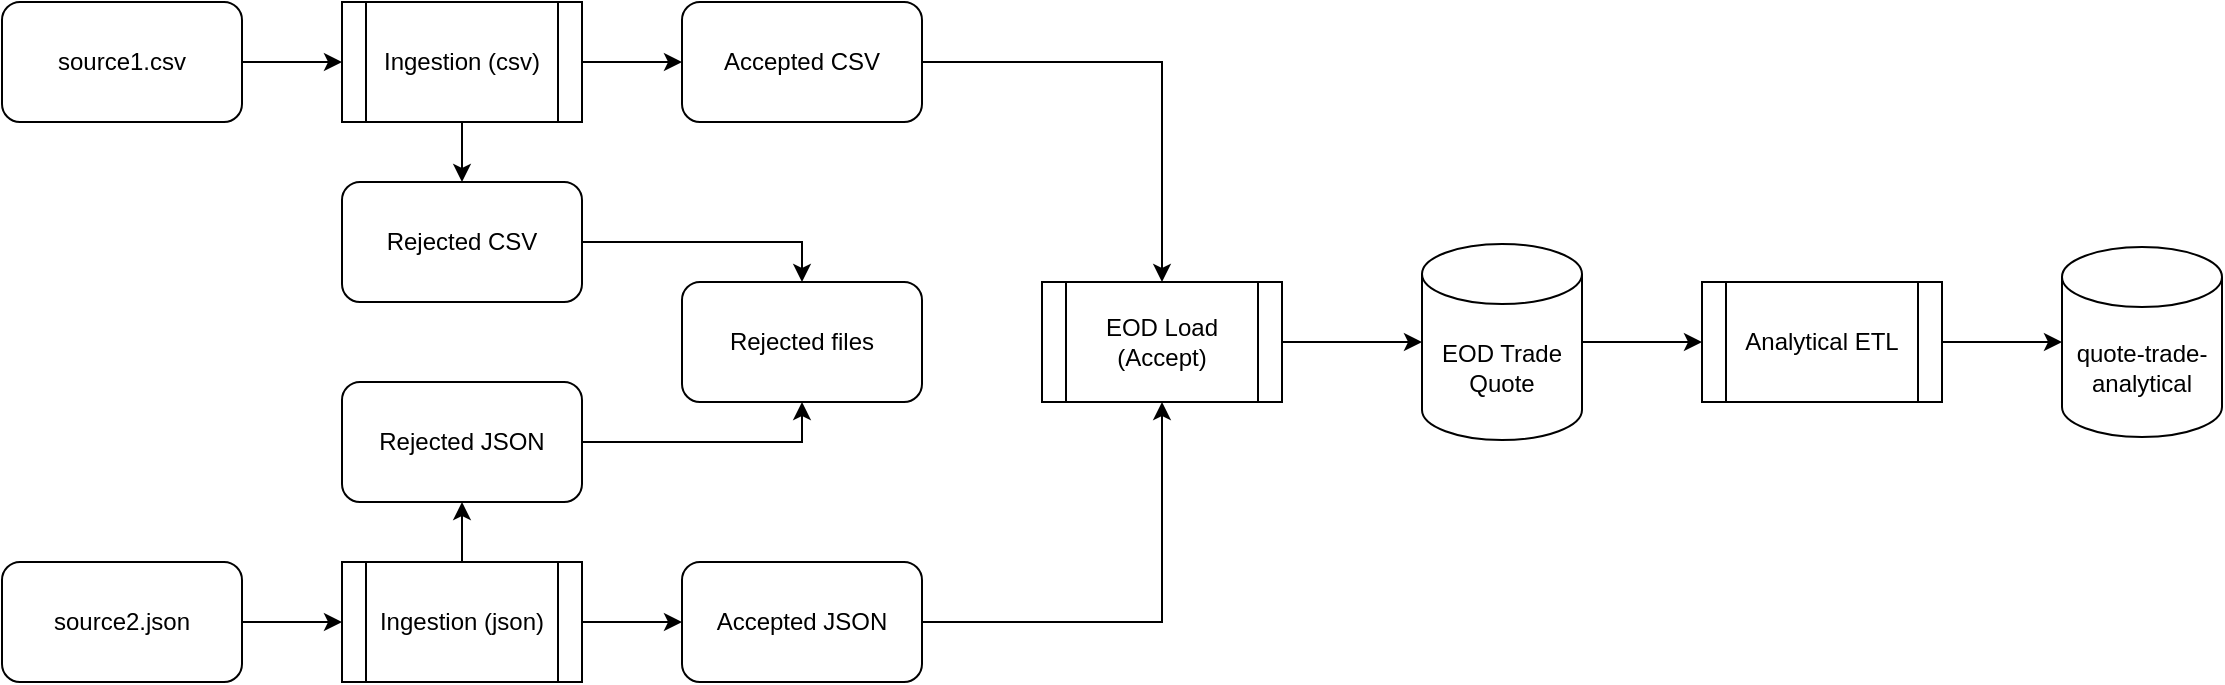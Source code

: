 <mxfile version="14.2.6" type="google"><diagram id="jyX-RkfSGaKuJhJSvgPC" name="Page-1"><mxGraphModel dx="2277" dy="794" grid="1" gridSize="10" guides="1" tooltips="1" connect="1" arrows="1" fold="1" page="1" pageScale="1" pageWidth="850" pageHeight="1100" math="0" shadow="0"><root><mxCell id="0"/><mxCell id="1" parent="0"/><mxCell id="D2hwKeffBSGAtvYsoGk7-27" style="edgeStyle=orthogonalEdgeStyle;rounded=0;orthogonalLoop=1;jettySize=auto;html=1;exitX=1;exitY=0.5;exitDx=0;exitDy=0;entryX=0;entryY=0.5;entryDx=0;entryDy=0;entryPerimeter=0;" edge="1" parent="1" source="D2hwKeffBSGAtvYsoGk7-1" target="D2hwKeffBSGAtvYsoGk7-13"><mxGeometry relative="1" as="geometry"/></mxCell><mxCell id="D2hwKeffBSGAtvYsoGk7-1" value="Analytical ETL" style="shape=process;whiteSpace=wrap;html=1;backgroundOutline=1;" vertex="1" parent="1"><mxGeometry x="770" y="230" width="120" height="60" as="geometry"/></mxCell><mxCell id="D2hwKeffBSGAtvYsoGk7-19" style="edgeStyle=orthogonalEdgeStyle;rounded=0;orthogonalLoop=1;jettySize=auto;html=1;exitX=0.5;exitY=0;exitDx=0;exitDy=0;entryX=0.5;entryY=1;entryDx=0;entryDy=0;" edge="1" parent="1" source="D2hwKeffBSGAtvYsoGk7-2" target="D2hwKeffBSGAtvYsoGk7-5"><mxGeometry relative="1" as="geometry"/></mxCell><mxCell id="D2hwKeffBSGAtvYsoGk7-22" style="edgeStyle=orthogonalEdgeStyle;rounded=0;orthogonalLoop=1;jettySize=auto;html=1;exitX=1;exitY=0.5;exitDx=0;exitDy=0;entryX=0;entryY=0.5;entryDx=0;entryDy=0;" edge="1" parent="1" source="D2hwKeffBSGAtvYsoGk7-2" target="D2hwKeffBSGAtvYsoGk7-11"><mxGeometry relative="1" as="geometry"/></mxCell><mxCell id="D2hwKeffBSGAtvYsoGk7-2" value="Ingestion (json)" style="shape=process;whiteSpace=wrap;html=1;backgroundOutline=1;" vertex="1" parent="1"><mxGeometry x="90" y="370" width="120" height="60" as="geometry"/></mxCell><mxCell id="D2hwKeffBSGAtvYsoGk7-16" style="edgeStyle=orthogonalEdgeStyle;rounded=0;orthogonalLoop=1;jettySize=auto;html=1;exitX=0.5;exitY=1;exitDx=0;exitDy=0;entryX=0.5;entryY=0;entryDx=0;entryDy=0;" edge="1" parent="1" source="D2hwKeffBSGAtvYsoGk7-3" target="D2hwKeffBSGAtvYsoGk7-10"><mxGeometry relative="1" as="geometry"/></mxCell><mxCell id="D2hwKeffBSGAtvYsoGk7-17" style="edgeStyle=orthogonalEdgeStyle;rounded=0;orthogonalLoop=1;jettySize=auto;html=1;exitX=1;exitY=0.5;exitDx=0;exitDy=0;entryX=0;entryY=0.5;entryDx=0;entryDy=0;" edge="1" parent="1" source="D2hwKeffBSGAtvYsoGk7-3" target="D2hwKeffBSGAtvYsoGk7-9"><mxGeometry relative="1" as="geometry"/></mxCell><mxCell id="D2hwKeffBSGAtvYsoGk7-3" value="Ingestion (csv)" style="shape=process;whiteSpace=wrap;html=1;backgroundOutline=1;" vertex="1" parent="1"><mxGeometry x="90" y="90" width="120" height="60" as="geometry"/></mxCell><mxCell id="D2hwKeffBSGAtvYsoGk7-25" style="edgeStyle=orthogonalEdgeStyle;rounded=0;orthogonalLoop=1;jettySize=auto;html=1;exitX=1;exitY=0.5;exitDx=0;exitDy=0;entryX=0;entryY=0.5;entryDx=0;entryDy=0;entryPerimeter=0;" edge="1" parent="1" source="D2hwKeffBSGAtvYsoGk7-4" target="D2hwKeffBSGAtvYsoGk7-14"><mxGeometry relative="1" as="geometry"/></mxCell><mxCell id="D2hwKeffBSGAtvYsoGk7-4" value="EOD Load (Accept)" style="shape=process;whiteSpace=wrap;html=1;backgroundOutline=1;" vertex="1" parent="1"><mxGeometry x="440" y="230" width="120" height="60" as="geometry"/></mxCell><mxCell id="D2hwKeffBSGAtvYsoGk7-21" style="edgeStyle=orthogonalEdgeStyle;rounded=0;orthogonalLoop=1;jettySize=auto;html=1;exitX=1;exitY=0.5;exitDx=0;exitDy=0;entryX=0.5;entryY=1;entryDx=0;entryDy=0;" edge="1" parent="1" source="D2hwKeffBSGAtvYsoGk7-5" target="D2hwKeffBSGAtvYsoGk7-6"><mxGeometry relative="1" as="geometry"/></mxCell><mxCell id="D2hwKeffBSGAtvYsoGk7-5" value="Rejected JSON" style="rounded=1;whiteSpace=wrap;html=1;" vertex="1" parent="1"><mxGeometry x="90" y="280" width="120" height="60" as="geometry"/></mxCell><mxCell id="D2hwKeffBSGAtvYsoGk7-6" value="Rejected files" style="rounded=1;whiteSpace=wrap;html=1;" vertex="1" parent="1"><mxGeometry x="260" y="230" width="120" height="60" as="geometry"/></mxCell><mxCell id="D2hwKeffBSGAtvYsoGk7-15" style="edgeStyle=orthogonalEdgeStyle;rounded=0;orthogonalLoop=1;jettySize=auto;html=1;exitX=1;exitY=0.5;exitDx=0;exitDy=0;entryX=0;entryY=0.5;entryDx=0;entryDy=0;" edge="1" parent="1" source="D2hwKeffBSGAtvYsoGk7-7" target="D2hwKeffBSGAtvYsoGk7-3"><mxGeometry relative="1" as="geometry"/></mxCell><mxCell id="D2hwKeffBSGAtvYsoGk7-7" value="source1.csv" style="rounded=1;whiteSpace=wrap;html=1;" vertex="1" parent="1"><mxGeometry x="-80" y="90" width="120" height="60" as="geometry"/></mxCell><mxCell id="D2hwKeffBSGAtvYsoGk7-18" style="edgeStyle=orthogonalEdgeStyle;rounded=0;orthogonalLoop=1;jettySize=auto;html=1;exitX=1;exitY=0.5;exitDx=0;exitDy=0;entryX=0;entryY=0.5;entryDx=0;entryDy=0;" edge="1" parent="1" source="D2hwKeffBSGAtvYsoGk7-8" target="D2hwKeffBSGAtvYsoGk7-2"><mxGeometry relative="1" as="geometry"/></mxCell><mxCell id="D2hwKeffBSGAtvYsoGk7-8" value="source2.json" style="rounded=1;whiteSpace=wrap;html=1;" vertex="1" parent="1"><mxGeometry x="-80" y="370" width="120" height="60" as="geometry"/></mxCell><mxCell id="D2hwKeffBSGAtvYsoGk7-23" style="edgeStyle=orthogonalEdgeStyle;rounded=0;orthogonalLoop=1;jettySize=auto;html=1;exitX=1;exitY=0.5;exitDx=0;exitDy=0;entryX=0.5;entryY=0;entryDx=0;entryDy=0;" edge="1" parent="1" source="D2hwKeffBSGAtvYsoGk7-9" target="D2hwKeffBSGAtvYsoGk7-4"><mxGeometry relative="1" as="geometry"/></mxCell><mxCell id="D2hwKeffBSGAtvYsoGk7-9" value="Accepted CSV" style="rounded=1;whiteSpace=wrap;html=1;" vertex="1" parent="1"><mxGeometry x="260" y="90" width="120" height="60" as="geometry"/></mxCell><mxCell id="D2hwKeffBSGAtvYsoGk7-20" style="edgeStyle=orthogonalEdgeStyle;rounded=0;orthogonalLoop=1;jettySize=auto;html=1;exitX=1;exitY=0.5;exitDx=0;exitDy=0;entryX=0.5;entryY=0;entryDx=0;entryDy=0;" edge="1" parent="1" source="D2hwKeffBSGAtvYsoGk7-10" target="D2hwKeffBSGAtvYsoGk7-6"><mxGeometry relative="1" as="geometry"/></mxCell><mxCell id="D2hwKeffBSGAtvYsoGk7-10" value="Rejected CSV" style="rounded=1;whiteSpace=wrap;html=1;" vertex="1" parent="1"><mxGeometry x="90" y="180" width="120" height="60" as="geometry"/></mxCell><mxCell id="D2hwKeffBSGAtvYsoGk7-24" style="edgeStyle=orthogonalEdgeStyle;rounded=0;orthogonalLoop=1;jettySize=auto;html=1;exitX=1;exitY=0.5;exitDx=0;exitDy=0;" edge="1" parent="1" source="D2hwKeffBSGAtvYsoGk7-11" target="D2hwKeffBSGAtvYsoGk7-4"><mxGeometry relative="1" as="geometry"/></mxCell><mxCell id="D2hwKeffBSGAtvYsoGk7-11" value="Accepted JSON" style="rounded=1;whiteSpace=wrap;html=1;" vertex="1" parent="1"><mxGeometry x="260" y="370" width="120" height="60" as="geometry"/></mxCell><mxCell id="D2hwKeffBSGAtvYsoGk7-13" value="quote-trade-analytical" style="shape=cylinder3;whiteSpace=wrap;html=1;boundedLbl=1;backgroundOutline=1;size=15;" vertex="1" parent="1"><mxGeometry x="950" y="212.5" width="80" height="95" as="geometry"/></mxCell><mxCell id="D2hwKeffBSGAtvYsoGk7-26" style="edgeStyle=orthogonalEdgeStyle;rounded=0;orthogonalLoop=1;jettySize=auto;html=1;exitX=1;exitY=0.5;exitDx=0;exitDy=0;exitPerimeter=0;entryX=0;entryY=0.5;entryDx=0;entryDy=0;" edge="1" parent="1" source="D2hwKeffBSGAtvYsoGk7-14" target="D2hwKeffBSGAtvYsoGk7-1"><mxGeometry relative="1" as="geometry"/></mxCell><mxCell id="D2hwKeffBSGAtvYsoGk7-14" value="EOD Trade Quote" style="shape=cylinder3;whiteSpace=wrap;html=1;boundedLbl=1;backgroundOutline=1;size=15;" vertex="1" parent="1"><mxGeometry x="630" y="211" width="80" height="98" as="geometry"/></mxCell></root></mxGraphModel></diagram></mxfile>